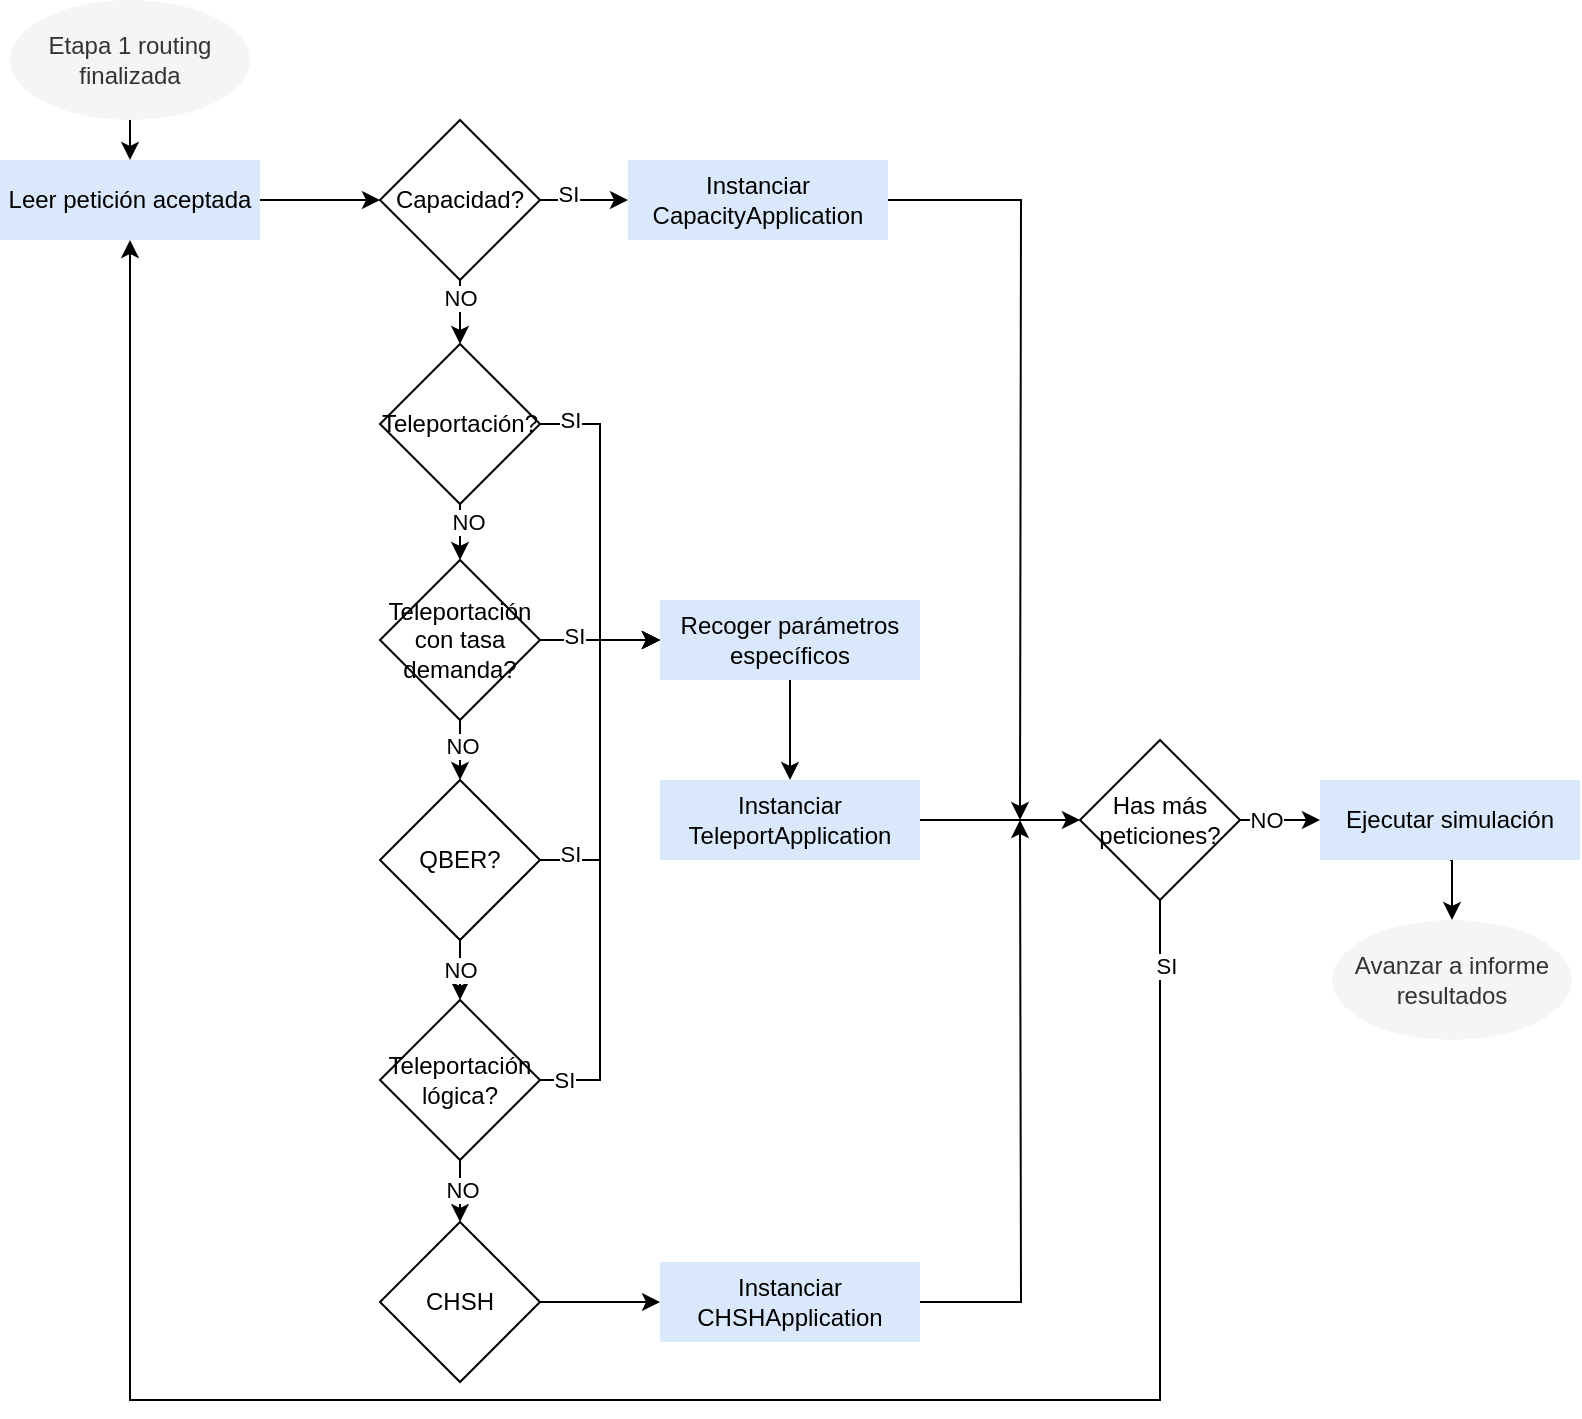 <mxfile version="24.4.13" type="device">
  <diagram name="Página-1" id="qgvcxrSwzUw72z822c70">
    <mxGraphModel dx="880" dy="481" grid="1" gridSize="10" guides="1" tooltips="1" connect="1" arrows="1" fold="1" page="1" pageScale="1" pageWidth="827" pageHeight="583" math="0" shadow="0">
      <root>
        <mxCell id="0" />
        <mxCell id="1" parent="0" />
        <mxCell id="8cTxROg3GOvID4Hg6Qs1-18" style="edgeStyle=orthogonalEdgeStyle;rounded=0;orthogonalLoop=1;jettySize=auto;html=1;exitX=1;exitY=0.5;exitDx=0;exitDy=0;entryX=0;entryY=0.5;entryDx=0;entryDy=0;" parent="1" source="8cTxROg3GOvID4Hg6Qs1-2" target="8cTxROg3GOvID4Hg6Qs1-14" edge="1">
          <mxGeometry relative="1" as="geometry" />
        </mxCell>
        <mxCell id="8cTxROg3GOvID4Hg6Qs1-2" value="Leer petición aceptada" style="rounded=0;whiteSpace=wrap;html=1;fillColor=#dae8fc;strokeColor=none;" parent="1" vertex="1">
          <mxGeometry x="100" y="160" width="130" height="40" as="geometry" />
        </mxCell>
        <mxCell id="8cTxROg3GOvID4Hg6Qs1-3" style="edgeStyle=orthogonalEdgeStyle;rounded=0;orthogonalLoop=1;jettySize=auto;html=1;exitX=0.5;exitY=1;exitDx=0;exitDy=0;entryX=0.5;entryY=0;entryDx=0;entryDy=0;" parent="1" source="8cTxROg3GOvID4Hg6Qs1-4" target="8cTxROg3GOvID4Hg6Qs1-2" edge="1">
          <mxGeometry relative="1" as="geometry" />
        </mxCell>
        <mxCell id="8cTxROg3GOvID4Hg6Qs1-4" value="Etapa 1 routing finalizada" style="ellipse;whiteSpace=wrap;html=1;fillColor=#f5f5f5;fontColor=#333333;strokeColor=none;" parent="1" vertex="1">
          <mxGeometry x="105" y="80" width="120" height="60" as="geometry" />
        </mxCell>
        <mxCell id="8cTxROg3GOvID4Hg6Qs1-11" value="Avanzar a informe resultados" style="ellipse;whiteSpace=wrap;html=1;fillColor=#f5f5f5;fontColor=#333333;strokeColor=none;" parent="1" vertex="1">
          <mxGeometry x="766" y="540" width="120" height="60" as="geometry" />
        </mxCell>
        <mxCell id="X9Y8WOIghJyttMzxQjOV-12" style="edgeStyle=orthogonalEdgeStyle;rounded=0;orthogonalLoop=1;jettySize=auto;html=1;exitX=1;exitY=0.5;exitDx=0;exitDy=0;" parent="1" source="8cTxROg3GOvID4Hg6Qs1-13" edge="1">
          <mxGeometry relative="1" as="geometry">
            <mxPoint x="610" y="490" as="targetPoint" />
          </mxGeometry>
        </mxCell>
        <mxCell id="8cTxROg3GOvID4Hg6Qs1-13" value="Instanciar CapacityApplication" style="rounded=0;whiteSpace=wrap;html=1;fillColor=#dae8fc;strokeColor=none;" parent="1" vertex="1">
          <mxGeometry x="414" y="160" width="130" height="40" as="geometry" />
        </mxCell>
        <mxCell id="8cTxROg3GOvID4Hg6Qs1-21" style="edgeStyle=orthogonalEdgeStyle;rounded=0;orthogonalLoop=1;jettySize=auto;html=1;exitX=1;exitY=0.5;exitDx=0;exitDy=0;entryX=0;entryY=0.5;entryDx=0;entryDy=0;" parent="1" source="8cTxROg3GOvID4Hg6Qs1-14" target="8cTxROg3GOvID4Hg6Qs1-13" edge="1">
          <mxGeometry relative="1" as="geometry" />
        </mxCell>
        <mxCell id="8cTxROg3GOvID4Hg6Qs1-25" value="SI" style="edgeLabel;html=1;align=center;verticalAlign=middle;resizable=0;points=[];" parent="8cTxROg3GOvID4Hg6Qs1-21" vertex="1" connectable="0">
          <mxGeometry x="-0.364" y="3" relative="1" as="geometry">
            <mxPoint as="offset" />
          </mxGeometry>
        </mxCell>
        <mxCell id="8cTxROg3GOvID4Hg6Qs1-22" style="edgeStyle=orthogonalEdgeStyle;rounded=0;orthogonalLoop=1;jettySize=auto;html=1;exitX=0.5;exitY=1;exitDx=0;exitDy=0;entryX=0.5;entryY=0;entryDx=0;entryDy=0;" parent="1" source="8cTxROg3GOvID4Hg6Qs1-14" target="8cTxROg3GOvID4Hg6Qs1-15" edge="1">
          <mxGeometry relative="1" as="geometry" />
        </mxCell>
        <mxCell id="8cTxROg3GOvID4Hg6Qs1-26" value="NO" style="edgeLabel;html=1;align=center;verticalAlign=middle;resizable=0;points=[];" parent="8cTxROg3GOvID4Hg6Qs1-22" vertex="1" connectable="0">
          <mxGeometry x="-0.438" relative="1" as="geometry">
            <mxPoint as="offset" />
          </mxGeometry>
        </mxCell>
        <mxCell id="8cTxROg3GOvID4Hg6Qs1-14" value="Capacidad?" style="rhombus;whiteSpace=wrap;html=1;" parent="1" vertex="1">
          <mxGeometry x="290" y="140" width="80" height="80" as="geometry" />
        </mxCell>
        <mxCell id="8cTxROg3GOvID4Hg6Qs1-23" style="edgeStyle=orthogonalEdgeStyle;rounded=0;orthogonalLoop=1;jettySize=auto;html=1;exitX=0.5;exitY=1;exitDx=0;exitDy=0;" parent="1" source="8cTxROg3GOvID4Hg6Qs1-15" target="8cTxROg3GOvID4Hg6Qs1-16" edge="1">
          <mxGeometry relative="1" as="geometry" />
        </mxCell>
        <mxCell id="X9Y8WOIghJyttMzxQjOV-1" value="NO" style="edgeLabel;html=1;align=center;verticalAlign=middle;resizable=0;points=[];" parent="8cTxROg3GOvID4Hg6Qs1-23" vertex="1" connectable="0">
          <mxGeometry x="0.269" y="4" relative="1" as="geometry">
            <mxPoint as="offset" />
          </mxGeometry>
        </mxCell>
        <mxCell id="8cTxROg3GOvID4Hg6Qs1-28" style="edgeStyle=orthogonalEdgeStyle;rounded=0;orthogonalLoop=1;jettySize=auto;html=1;exitX=1;exitY=0.5;exitDx=0;exitDy=0;entryX=0;entryY=0.5;entryDx=0;entryDy=0;" parent="1" source="8cTxROg3GOvID4Hg6Qs1-15" target="8cTxROg3GOvID4Hg6Qs1-20" edge="1">
          <mxGeometry relative="1" as="geometry" />
        </mxCell>
        <mxCell id="X9Y8WOIghJyttMzxQjOV-3" value="SI" style="edgeLabel;html=1;align=center;verticalAlign=middle;resizable=0;points=[];" parent="8cTxROg3GOvID4Hg6Qs1-28" vertex="1" connectable="0">
          <mxGeometry x="-0.821" y="2" relative="1" as="geometry">
            <mxPoint as="offset" />
          </mxGeometry>
        </mxCell>
        <mxCell id="8cTxROg3GOvID4Hg6Qs1-15" value="Teleportación?" style="rhombus;whiteSpace=wrap;html=1;" parent="1" vertex="1">
          <mxGeometry x="290" y="252" width="80" height="80" as="geometry" />
        </mxCell>
        <mxCell id="8cTxROg3GOvID4Hg6Qs1-24" style="edgeStyle=orthogonalEdgeStyle;rounded=0;orthogonalLoop=1;jettySize=auto;html=1;exitX=0.5;exitY=1;exitDx=0;exitDy=0;entryX=0.5;entryY=0;entryDx=0;entryDy=0;" parent="1" source="8cTxROg3GOvID4Hg6Qs1-16" target="8cTxROg3GOvID4Hg6Qs1-17" edge="1">
          <mxGeometry relative="1" as="geometry" />
        </mxCell>
        <mxCell id="X9Y8WOIghJyttMzxQjOV-2" value="NO" style="edgeLabel;html=1;align=center;verticalAlign=middle;resizable=0;points=[];" parent="8cTxROg3GOvID4Hg6Qs1-24" vertex="1" connectable="0">
          <mxGeometry x="-0.133" y="1" relative="1" as="geometry">
            <mxPoint as="offset" />
          </mxGeometry>
        </mxCell>
        <mxCell id="8cTxROg3GOvID4Hg6Qs1-31" style="edgeStyle=orthogonalEdgeStyle;rounded=0;orthogonalLoop=1;jettySize=auto;html=1;exitX=1;exitY=0.5;exitDx=0;exitDy=0;entryX=0;entryY=0.5;entryDx=0;entryDy=0;" parent="1" source="8cTxROg3GOvID4Hg6Qs1-16" target="8cTxROg3GOvID4Hg6Qs1-20" edge="1">
          <mxGeometry relative="1" as="geometry" />
        </mxCell>
        <mxCell id="X9Y8WOIghJyttMzxQjOV-4" value="SI" style="edgeLabel;html=1;align=center;verticalAlign=middle;resizable=0;points=[];" parent="8cTxROg3GOvID4Hg6Qs1-31" vertex="1" connectable="0">
          <mxGeometry x="-0.433" y="2" relative="1" as="geometry">
            <mxPoint as="offset" />
          </mxGeometry>
        </mxCell>
        <mxCell id="8cTxROg3GOvID4Hg6Qs1-16" value="Teleportación con tasa demanda?" style="rhombus;whiteSpace=wrap;html=1;" parent="1" vertex="1">
          <mxGeometry x="290" y="360" width="80" height="80" as="geometry" />
        </mxCell>
        <mxCell id="8cTxROg3GOvID4Hg6Qs1-30" style="edgeStyle=orthogonalEdgeStyle;rounded=0;orthogonalLoop=1;jettySize=auto;html=1;exitX=1;exitY=0.5;exitDx=0;exitDy=0;entryX=0;entryY=0.5;entryDx=0;entryDy=0;" parent="1" source="8cTxROg3GOvID4Hg6Qs1-17" target="8cTxROg3GOvID4Hg6Qs1-20" edge="1">
          <mxGeometry relative="1" as="geometry" />
        </mxCell>
        <mxCell id="X9Y8WOIghJyttMzxQjOV-5" value="SI" style="edgeLabel;html=1;align=center;verticalAlign=middle;resizable=0;points=[];" parent="8cTxROg3GOvID4Hg6Qs1-30" vertex="1" connectable="0">
          <mxGeometry x="-0.824" y="3" relative="1" as="geometry">
            <mxPoint as="offset" />
          </mxGeometry>
        </mxCell>
        <mxCell id="cIffA2xWI3qPzUWPsMdo-2" style="edgeStyle=orthogonalEdgeStyle;rounded=0;orthogonalLoop=1;jettySize=auto;html=1;exitX=0.5;exitY=1;exitDx=0;exitDy=0;entryX=0.5;entryY=0;entryDx=0;entryDy=0;" edge="1" parent="1" source="8cTxROg3GOvID4Hg6Qs1-17" target="cIffA2xWI3qPzUWPsMdo-1">
          <mxGeometry relative="1" as="geometry" />
        </mxCell>
        <mxCell id="cIffA2xWI3qPzUWPsMdo-3" value="NO" style="edgeLabel;html=1;align=center;verticalAlign=middle;resizable=0;points=[];" vertex="1" connectable="0" parent="cIffA2xWI3qPzUWPsMdo-2">
          <mxGeometry relative="1" as="geometry">
            <mxPoint as="offset" />
          </mxGeometry>
        </mxCell>
        <mxCell id="8cTxROg3GOvID4Hg6Qs1-17" value="QBER?" style="rhombus;whiteSpace=wrap;html=1;" parent="1" vertex="1">
          <mxGeometry x="290" y="470" width="80" height="80" as="geometry" />
        </mxCell>
        <mxCell id="8cTxROg3GOvID4Hg6Qs1-34" style="edgeStyle=orthogonalEdgeStyle;rounded=0;orthogonalLoop=1;jettySize=auto;html=1;exitX=1;exitY=0.5;exitDx=0;exitDy=0;entryX=0;entryY=0.5;entryDx=0;entryDy=0;" parent="1" source="8cTxROg3GOvID4Hg6Qs1-19" target="8cTxROg3GOvID4Hg6Qs1-33" edge="1">
          <mxGeometry relative="1" as="geometry" />
        </mxCell>
        <mxCell id="8cTxROg3GOvID4Hg6Qs1-19" value="Instanciar TeleportApplication" style="rounded=0;whiteSpace=wrap;html=1;fillColor=#dae8fc;strokeColor=none;" parent="1" vertex="1">
          <mxGeometry x="430" y="470" width="130" height="40" as="geometry" />
        </mxCell>
        <mxCell id="8cTxROg3GOvID4Hg6Qs1-32" style="edgeStyle=orthogonalEdgeStyle;rounded=0;orthogonalLoop=1;jettySize=auto;html=1;exitX=0.5;exitY=1;exitDx=0;exitDy=0;entryX=0.5;entryY=0;entryDx=0;entryDy=0;" parent="1" source="8cTxROg3GOvID4Hg6Qs1-20" target="8cTxROg3GOvID4Hg6Qs1-19" edge="1">
          <mxGeometry relative="1" as="geometry" />
        </mxCell>
        <mxCell id="8cTxROg3GOvID4Hg6Qs1-20" value="Recoger parámetros específicos" style="rounded=0;whiteSpace=wrap;html=1;fillColor=#dae8fc;strokeColor=none;" parent="1" vertex="1">
          <mxGeometry x="430" y="380" width="130" height="40" as="geometry" />
        </mxCell>
        <mxCell id="8cTxROg3GOvID4Hg6Qs1-37" style="edgeStyle=orthogonalEdgeStyle;rounded=0;orthogonalLoop=1;jettySize=auto;html=1;exitX=1;exitY=0.5;exitDx=0;exitDy=0;entryX=0;entryY=0.5;entryDx=0;entryDy=0;" parent="1" source="8cTxROg3GOvID4Hg6Qs1-33" target="8cTxROg3GOvID4Hg6Qs1-36" edge="1">
          <mxGeometry relative="1" as="geometry" />
        </mxCell>
        <mxCell id="8cTxROg3GOvID4Hg6Qs1-38" value="NO" style="edgeLabel;html=1;align=center;verticalAlign=middle;resizable=0;points=[];" parent="8cTxROg3GOvID4Hg6Qs1-37" vertex="1" connectable="0">
          <mxGeometry x="-0.35" relative="1" as="geometry">
            <mxPoint as="offset" />
          </mxGeometry>
        </mxCell>
        <mxCell id="8cTxROg3GOvID4Hg6Qs1-39" style="edgeStyle=orthogonalEdgeStyle;rounded=0;orthogonalLoop=1;jettySize=auto;html=1;exitX=0.5;exitY=1;exitDx=0;exitDy=0;entryX=0.5;entryY=1;entryDx=0;entryDy=0;" parent="1" source="8cTxROg3GOvID4Hg6Qs1-33" target="8cTxROg3GOvID4Hg6Qs1-2" edge="1">
          <mxGeometry relative="1" as="geometry">
            <Array as="points">
              <mxPoint x="680" y="780" />
              <mxPoint x="165" y="780" />
            </Array>
          </mxGeometry>
        </mxCell>
        <mxCell id="8cTxROg3GOvID4Hg6Qs1-40" value="SI" style="edgeLabel;html=1;align=center;verticalAlign=middle;resizable=0;points=[];" parent="8cTxROg3GOvID4Hg6Qs1-39" vertex="1" connectable="0">
          <mxGeometry x="-0.952" y="3" relative="1" as="geometry">
            <mxPoint as="offset" />
          </mxGeometry>
        </mxCell>
        <mxCell id="8cTxROg3GOvID4Hg6Qs1-33" value="Has más peticiones?" style="rhombus;whiteSpace=wrap;html=1;" parent="1" vertex="1">
          <mxGeometry x="640" y="450" width="80" height="80" as="geometry" />
        </mxCell>
        <mxCell id="8cTxROg3GOvID4Hg6Qs1-41" style="edgeStyle=orthogonalEdgeStyle;rounded=0;orthogonalLoop=1;jettySize=auto;html=1;exitX=0.5;exitY=1;exitDx=0;exitDy=0;entryX=0.5;entryY=0;entryDx=0;entryDy=0;" parent="1" source="8cTxROg3GOvID4Hg6Qs1-36" target="8cTxROg3GOvID4Hg6Qs1-11" edge="1">
          <mxGeometry relative="1" as="geometry" />
        </mxCell>
        <mxCell id="8cTxROg3GOvID4Hg6Qs1-36" value="Ejecutar simulación" style="rounded=0;whiteSpace=wrap;html=1;fillColor=#dae8fc;strokeColor=none;" parent="1" vertex="1">
          <mxGeometry x="760" y="470" width="130" height="40" as="geometry" />
        </mxCell>
        <mxCell id="X9Y8WOIghJyttMzxQjOV-10" style="edgeStyle=orthogonalEdgeStyle;rounded=0;orthogonalLoop=1;jettySize=auto;html=1;exitX=1;exitY=0.5;exitDx=0;exitDy=0;" parent="1" source="X9Y8WOIghJyttMzxQjOV-6" target="X9Y8WOIghJyttMzxQjOV-9" edge="1">
          <mxGeometry relative="1" as="geometry" />
        </mxCell>
        <mxCell id="X9Y8WOIghJyttMzxQjOV-6" value="CHSH" style="rhombus;whiteSpace=wrap;html=1;" parent="1" vertex="1">
          <mxGeometry x="290" y="691" width="80" height="80" as="geometry" />
        </mxCell>
        <mxCell id="X9Y8WOIghJyttMzxQjOV-13" style="edgeStyle=orthogonalEdgeStyle;rounded=0;orthogonalLoop=1;jettySize=auto;html=1;exitX=1;exitY=0.5;exitDx=0;exitDy=0;" parent="1" source="X9Y8WOIghJyttMzxQjOV-9" edge="1">
          <mxGeometry relative="1" as="geometry">
            <mxPoint x="610" y="490" as="targetPoint" />
          </mxGeometry>
        </mxCell>
        <mxCell id="X9Y8WOIghJyttMzxQjOV-9" value="Instanciar CHSHApplication" style="rounded=0;whiteSpace=wrap;html=1;fillColor=#dae8fc;strokeColor=none;" parent="1" vertex="1">
          <mxGeometry x="430" y="711" width="130" height="40" as="geometry" />
        </mxCell>
        <mxCell id="cIffA2xWI3qPzUWPsMdo-4" style="edgeStyle=orthogonalEdgeStyle;rounded=0;orthogonalLoop=1;jettySize=auto;html=1;exitX=0.5;exitY=1;exitDx=0;exitDy=0;entryX=0.5;entryY=0;entryDx=0;entryDy=0;" edge="1" parent="1" source="cIffA2xWI3qPzUWPsMdo-1" target="X9Y8WOIghJyttMzxQjOV-6">
          <mxGeometry relative="1" as="geometry" />
        </mxCell>
        <mxCell id="cIffA2xWI3qPzUWPsMdo-5" value="NO" style="edgeLabel;html=1;align=center;verticalAlign=middle;resizable=0;points=[];" vertex="1" connectable="0" parent="cIffA2xWI3qPzUWPsMdo-4">
          <mxGeometry x="-0.05" y="1" relative="1" as="geometry">
            <mxPoint as="offset" />
          </mxGeometry>
        </mxCell>
        <mxCell id="cIffA2xWI3qPzUWPsMdo-6" style="edgeStyle=orthogonalEdgeStyle;rounded=0;orthogonalLoop=1;jettySize=auto;html=1;exitX=1;exitY=0.5;exitDx=0;exitDy=0;entryX=0;entryY=0.5;entryDx=0;entryDy=0;" edge="1" parent="1" source="cIffA2xWI3qPzUWPsMdo-1" target="8cTxROg3GOvID4Hg6Qs1-20">
          <mxGeometry relative="1" as="geometry" />
        </mxCell>
        <mxCell id="cIffA2xWI3qPzUWPsMdo-7" value="SI" style="edgeLabel;html=1;align=center;verticalAlign=middle;resizable=0;points=[];" vertex="1" connectable="0" parent="cIffA2xWI3qPzUWPsMdo-6">
          <mxGeometry x="-0.914" relative="1" as="geometry">
            <mxPoint as="offset" />
          </mxGeometry>
        </mxCell>
        <mxCell id="cIffA2xWI3qPzUWPsMdo-1" value="Teleportación lógica?" style="rhombus;whiteSpace=wrap;html=1;" vertex="1" parent="1">
          <mxGeometry x="290" y="580" width="80" height="80" as="geometry" />
        </mxCell>
      </root>
    </mxGraphModel>
  </diagram>
</mxfile>

